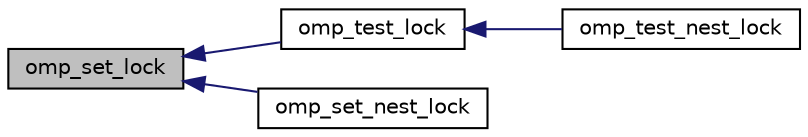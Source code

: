 digraph "omp_set_lock"
{
  edge [fontname="Helvetica",fontsize="10",labelfontname="Helvetica",labelfontsize="10"];
  node [fontname="Helvetica",fontsize="10",shape=record];
  rankdir="LR";
  Node1 [label="omp_set_lock",height=0.2,width=0.4,color="black", fillcolor="grey75", style="filled", fontcolor="black"];
  Node1 -> Node2 [dir="back",color="midnightblue",fontsize="10",style="solid",fontname="Helvetica"];
  Node2 [label="omp_test_lock",height=0.2,width=0.4,color="black", fillcolor="white", style="filled",URL="$tomp__lock_8c.html#aa9d116197be3f660300475e5b70b1324",tooltip="Attempt to set the lock. "];
  Node2 -> Node3 [dir="back",color="midnightblue",fontsize="10",style="solid",fontname="Helvetica"];
  Node3 [label="omp_test_nest_lock",height=0.2,width=0.4,color="black", fillcolor="white", style="filled",URL="$tomp__lock_8c.html#a9aa783de4d24047b1c883a1166cc43c9",tooltip="Attempt to set the nested lock. "];
  Node1 -> Node4 [dir="back",color="midnightblue",fontsize="10",style="solid",fontname="Helvetica"];
  Node4 [label="omp_set_nest_lock",height=0.2,width=0.4,color="black", fillcolor="white", style="filled",URL="$tomp__lock_8c.html#aa18f9aa73703b179a3b23986bddd0027",tooltip="Set the nested lock. "];
}
